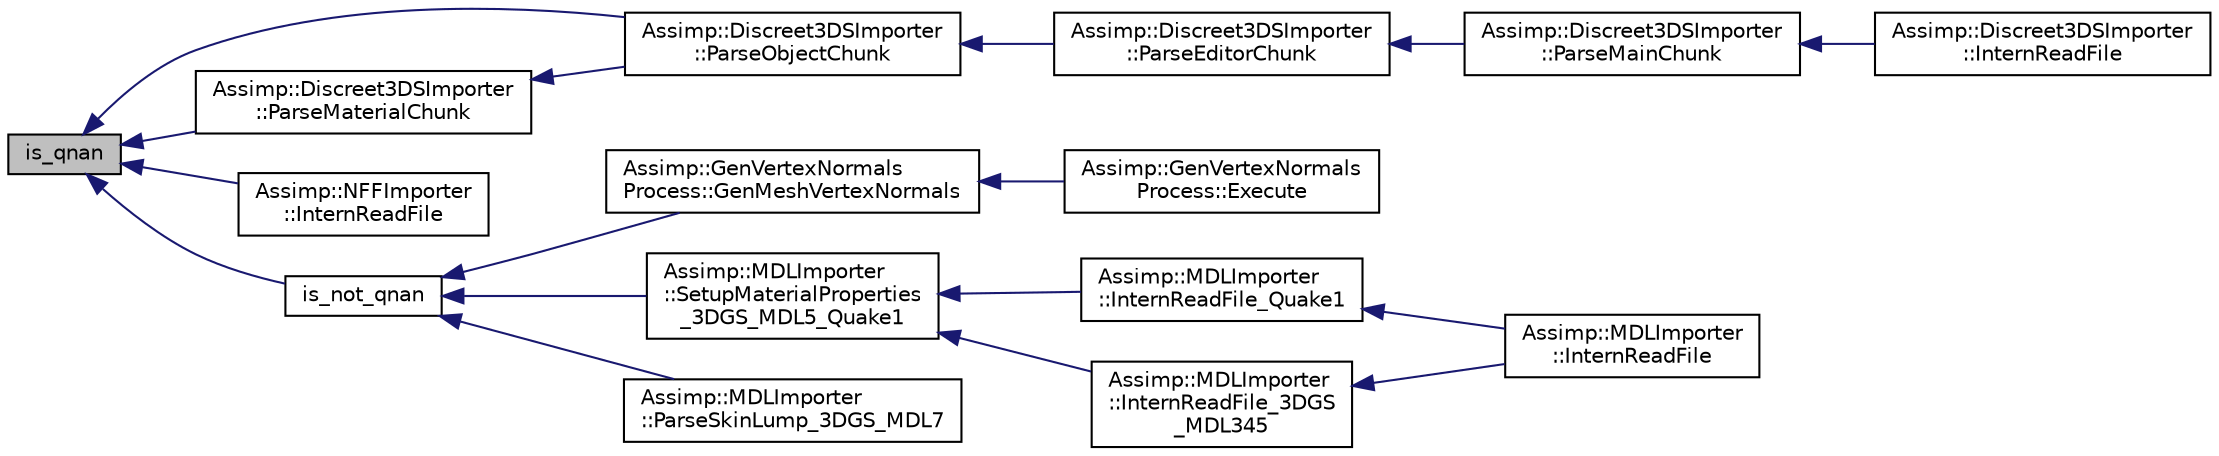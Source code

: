 digraph "is_qnan"
{
  edge [fontname="Helvetica",fontsize="10",labelfontname="Helvetica",labelfontsize="10"];
  node [fontname="Helvetica",fontsize="10",shape=record];
  rankdir="LR";
  Node1 [label="is_qnan",height=0.2,width=0.4,color="black", fillcolor="grey75", style="filled", fontcolor="black"];
  Node1 -> Node2 [dir="back",color="midnightblue",fontsize="10",style="solid"];
  Node2 [label="Assimp::Discreet3DSImporter\l::ParseObjectChunk",height=0.2,width=0.4,color="black", fillcolor="white", style="filled",URL="$class_assimp_1_1_discreet3_d_s_importer.html#aaa3cbae948bc9b29d2b9a9148cee56df"];
  Node2 -> Node3 [dir="back",color="midnightblue",fontsize="10",style="solid"];
  Node3 [label="Assimp::Discreet3DSImporter\l::ParseEditorChunk",height=0.2,width=0.4,color="black", fillcolor="white", style="filled",URL="$class_assimp_1_1_discreet3_d_s_importer.html#addcb60797b0e32d22344072686c689c5"];
  Node3 -> Node4 [dir="back",color="midnightblue",fontsize="10",style="solid"];
  Node4 [label="Assimp::Discreet3DSImporter\l::ParseMainChunk",height=0.2,width=0.4,color="black", fillcolor="white", style="filled",URL="$class_assimp_1_1_discreet3_d_s_importer.html#adbcf9fbe5c00a734e1939dbadd75604e"];
  Node4 -> Node5 [dir="back",color="midnightblue",fontsize="10",style="solid"];
  Node5 [label="Assimp::Discreet3DSImporter\l::InternReadFile",height=0.2,width=0.4,color="black", fillcolor="white", style="filled",URL="$class_assimp_1_1_discreet3_d_s_importer.html#abf7e6eb912d47870e4b3ceec16376a90"];
  Node1 -> Node6 [dir="back",color="midnightblue",fontsize="10",style="solid"];
  Node6 [label="Assimp::Discreet3DSImporter\l::ParseMaterialChunk",height=0.2,width=0.4,color="black", fillcolor="white", style="filled",URL="$class_assimp_1_1_discreet3_d_s_importer.html#a76d66329668485c4b83267a6bf13107e"];
  Node6 -> Node2 [dir="back",color="midnightblue",fontsize="10",style="solid"];
  Node1 -> Node7 [dir="back",color="midnightblue",fontsize="10",style="solid"];
  Node7 [label="Assimp::NFFImporter\l::InternReadFile",height=0.2,width=0.4,color="black", fillcolor="white", style="filled",URL="$class_assimp_1_1_n_f_f_importer.html#a97c20ab69758da48642dc690ab4a7b65"];
  Node1 -> Node8 [dir="back",color="midnightblue",fontsize="10",style="solid"];
  Node8 [label="is_not_qnan",height=0.2,width=0.4,color="black", fillcolor="white", style="filled",URL="$qnan_8h.html#abba616d4ba6ee411f67d5e0a70365cea"];
  Node8 -> Node9 [dir="back",color="midnightblue",fontsize="10",style="solid"];
  Node9 [label="Assimp::GenVertexNormals\lProcess::GenMeshVertexNormals",height=0.2,width=0.4,color="black", fillcolor="white", style="filled",URL="$class_assimp_1_1_gen_vertex_normals_process.html#ac591d330ec07c819c42130634d389c83"];
  Node9 -> Node10 [dir="back",color="midnightblue",fontsize="10",style="solid"];
  Node10 [label="Assimp::GenVertexNormals\lProcess::Execute",height=0.2,width=0.4,color="black", fillcolor="white", style="filled",URL="$class_assimp_1_1_gen_vertex_normals_process.html#a2514a574f19838ebb9aa7c539d16ebe2"];
  Node8 -> Node11 [dir="back",color="midnightblue",fontsize="10",style="solid"];
  Node11 [label="Assimp::MDLImporter\l::SetupMaterialProperties\l_3DGS_MDL5_Quake1",height=0.2,width=0.4,color="black", fillcolor="white", style="filled",URL="$class_assimp_1_1_m_d_l_importer.html#aa5a73aacb5640857d879d43f63ab47c5"];
  Node11 -> Node12 [dir="back",color="midnightblue",fontsize="10",style="solid"];
  Node12 [label="Assimp::MDLImporter\l::InternReadFile_Quake1",height=0.2,width=0.4,color="black", fillcolor="white", style="filled",URL="$class_assimp_1_1_m_d_l_importer.html#a600e7f165003c7f5b0314eb685a3d883"];
  Node12 -> Node13 [dir="back",color="midnightblue",fontsize="10",style="solid"];
  Node13 [label="Assimp::MDLImporter\l::InternReadFile",height=0.2,width=0.4,color="black", fillcolor="white", style="filled",URL="$class_assimp_1_1_m_d_l_importer.html#ab95ee90a0d1724dc4876383a782716e1"];
  Node11 -> Node14 [dir="back",color="midnightblue",fontsize="10",style="solid"];
  Node14 [label="Assimp::MDLImporter\l::InternReadFile_3DGS\l_MDL345",height=0.2,width=0.4,color="black", fillcolor="white", style="filled",URL="$class_assimp_1_1_m_d_l_importer.html#a374daf0faf9619426f4da82e867cb6c5"];
  Node14 -> Node13 [dir="back",color="midnightblue",fontsize="10",style="solid"];
  Node8 -> Node15 [dir="back",color="midnightblue",fontsize="10",style="solid"];
  Node15 [label="Assimp::MDLImporter\l::ParseSkinLump_3DGS_MDL7",height=0.2,width=0.4,color="black", fillcolor="white", style="filled",URL="$class_assimp_1_1_m_d_l_importer.html#a9e9208eb7dd643fca171ca31449c045c"];
}
